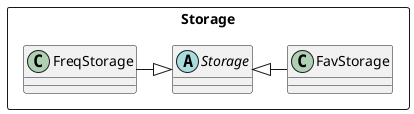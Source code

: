 @startuml

Rectangle Storage {
abstract class Storage
Storage <|- FavStorage
Storage <|-left FreqStorage
}

@enduml